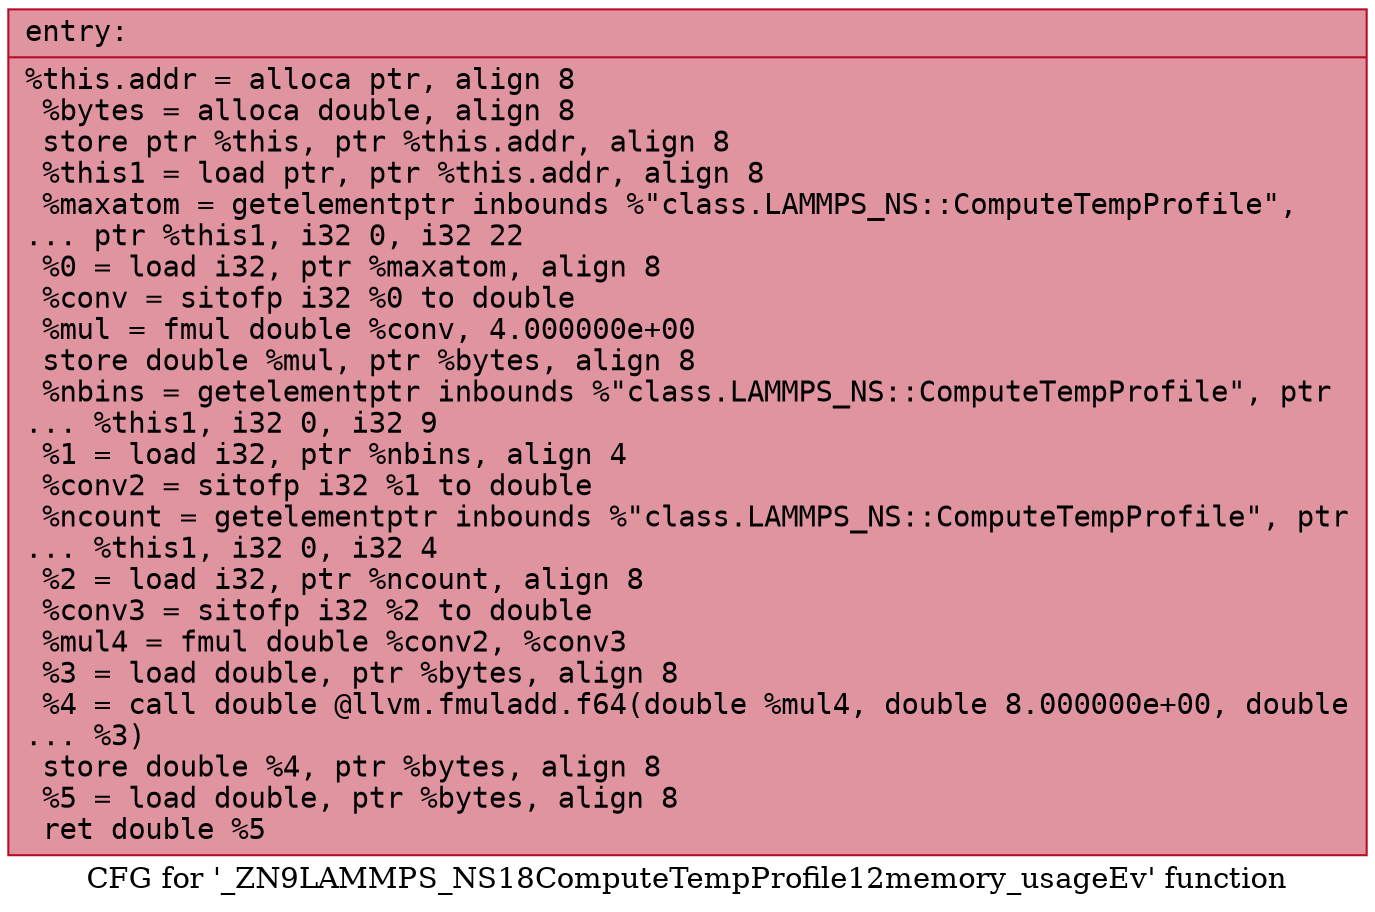 digraph "CFG for '_ZN9LAMMPS_NS18ComputeTempProfile12memory_usageEv' function" {
	label="CFG for '_ZN9LAMMPS_NS18ComputeTempProfile12memory_usageEv' function";

	Node0x562398801340 [shape=record,color="#b70d28ff", style=filled, fillcolor="#b70d2870" fontname="Courier",label="{entry:\l|  %this.addr = alloca ptr, align 8\l  %bytes = alloca double, align 8\l  store ptr %this, ptr %this.addr, align 8\l  %this1 = load ptr, ptr %this.addr, align 8\l  %maxatom = getelementptr inbounds %\"class.LAMMPS_NS::ComputeTempProfile\",\l... ptr %this1, i32 0, i32 22\l  %0 = load i32, ptr %maxatom, align 8\l  %conv = sitofp i32 %0 to double\l  %mul = fmul double %conv, 4.000000e+00\l  store double %mul, ptr %bytes, align 8\l  %nbins = getelementptr inbounds %\"class.LAMMPS_NS::ComputeTempProfile\", ptr\l... %this1, i32 0, i32 9\l  %1 = load i32, ptr %nbins, align 4\l  %conv2 = sitofp i32 %1 to double\l  %ncount = getelementptr inbounds %\"class.LAMMPS_NS::ComputeTempProfile\", ptr\l... %this1, i32 0, i32 4\l  %2 = load i32, ptr %ncount, align 8\l  %conv3 = sitofp i32 %2 to double\l  %mul4 = fmul double %conv2, %conv3\l  %3 = load double, ptr %bytes, align 8\l  %4 = call double @llvm.fmuladd.f64(double %mul4, double 8.000000e+00, double\l... %3)\l  store double %4, ptr %bytes, align 8\l  %5 = load double, ptr %bytes, align 8\l  ret double %5\l}"];
}
